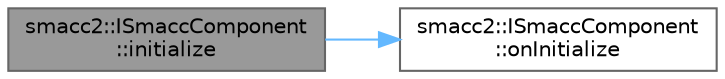 digraph "smacc2::ISmaccComponent::initialize"
{
 // LATEX_PDF_SIZE
  bgcolor="transparent";
  edge [fontname=Helvetica,fontsize=10,labelfontname=Helvetica,labelfontsize=10];
  node [fontname=Helvetica,fontsize=10,shape=box,height=0.2,width=0.4];
  rankdir="LR";
  Node1 [label="smacc2::ISmaccComponent\l::initialize",height=0.2,width=0.4,color="gray40", fillcolor="grey60", style="filled", fontcolor="black",tooltip=" "];
  Node1 -> Node2 [color="steelblue1",style="solid"];
  Node2 [label="smacc2::ISmaccComponent\l::onInitialize",height=0.2,width=0.4,color="grey40", fillcolor="white", style="filled",URL="$classsmacc2_1_1ISmaccComponent.html#a59033044cd66f29c3bce34fbacd90f4f",tooltip=" "];
}
